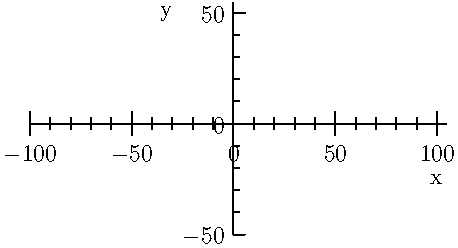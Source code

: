 size(8cm,0,false);
import graph;

xlimits( -100, 100);
ylimits( -50, 50);
yaxis( "y" , RightTicks());
xaxis( "x", Ticks());
